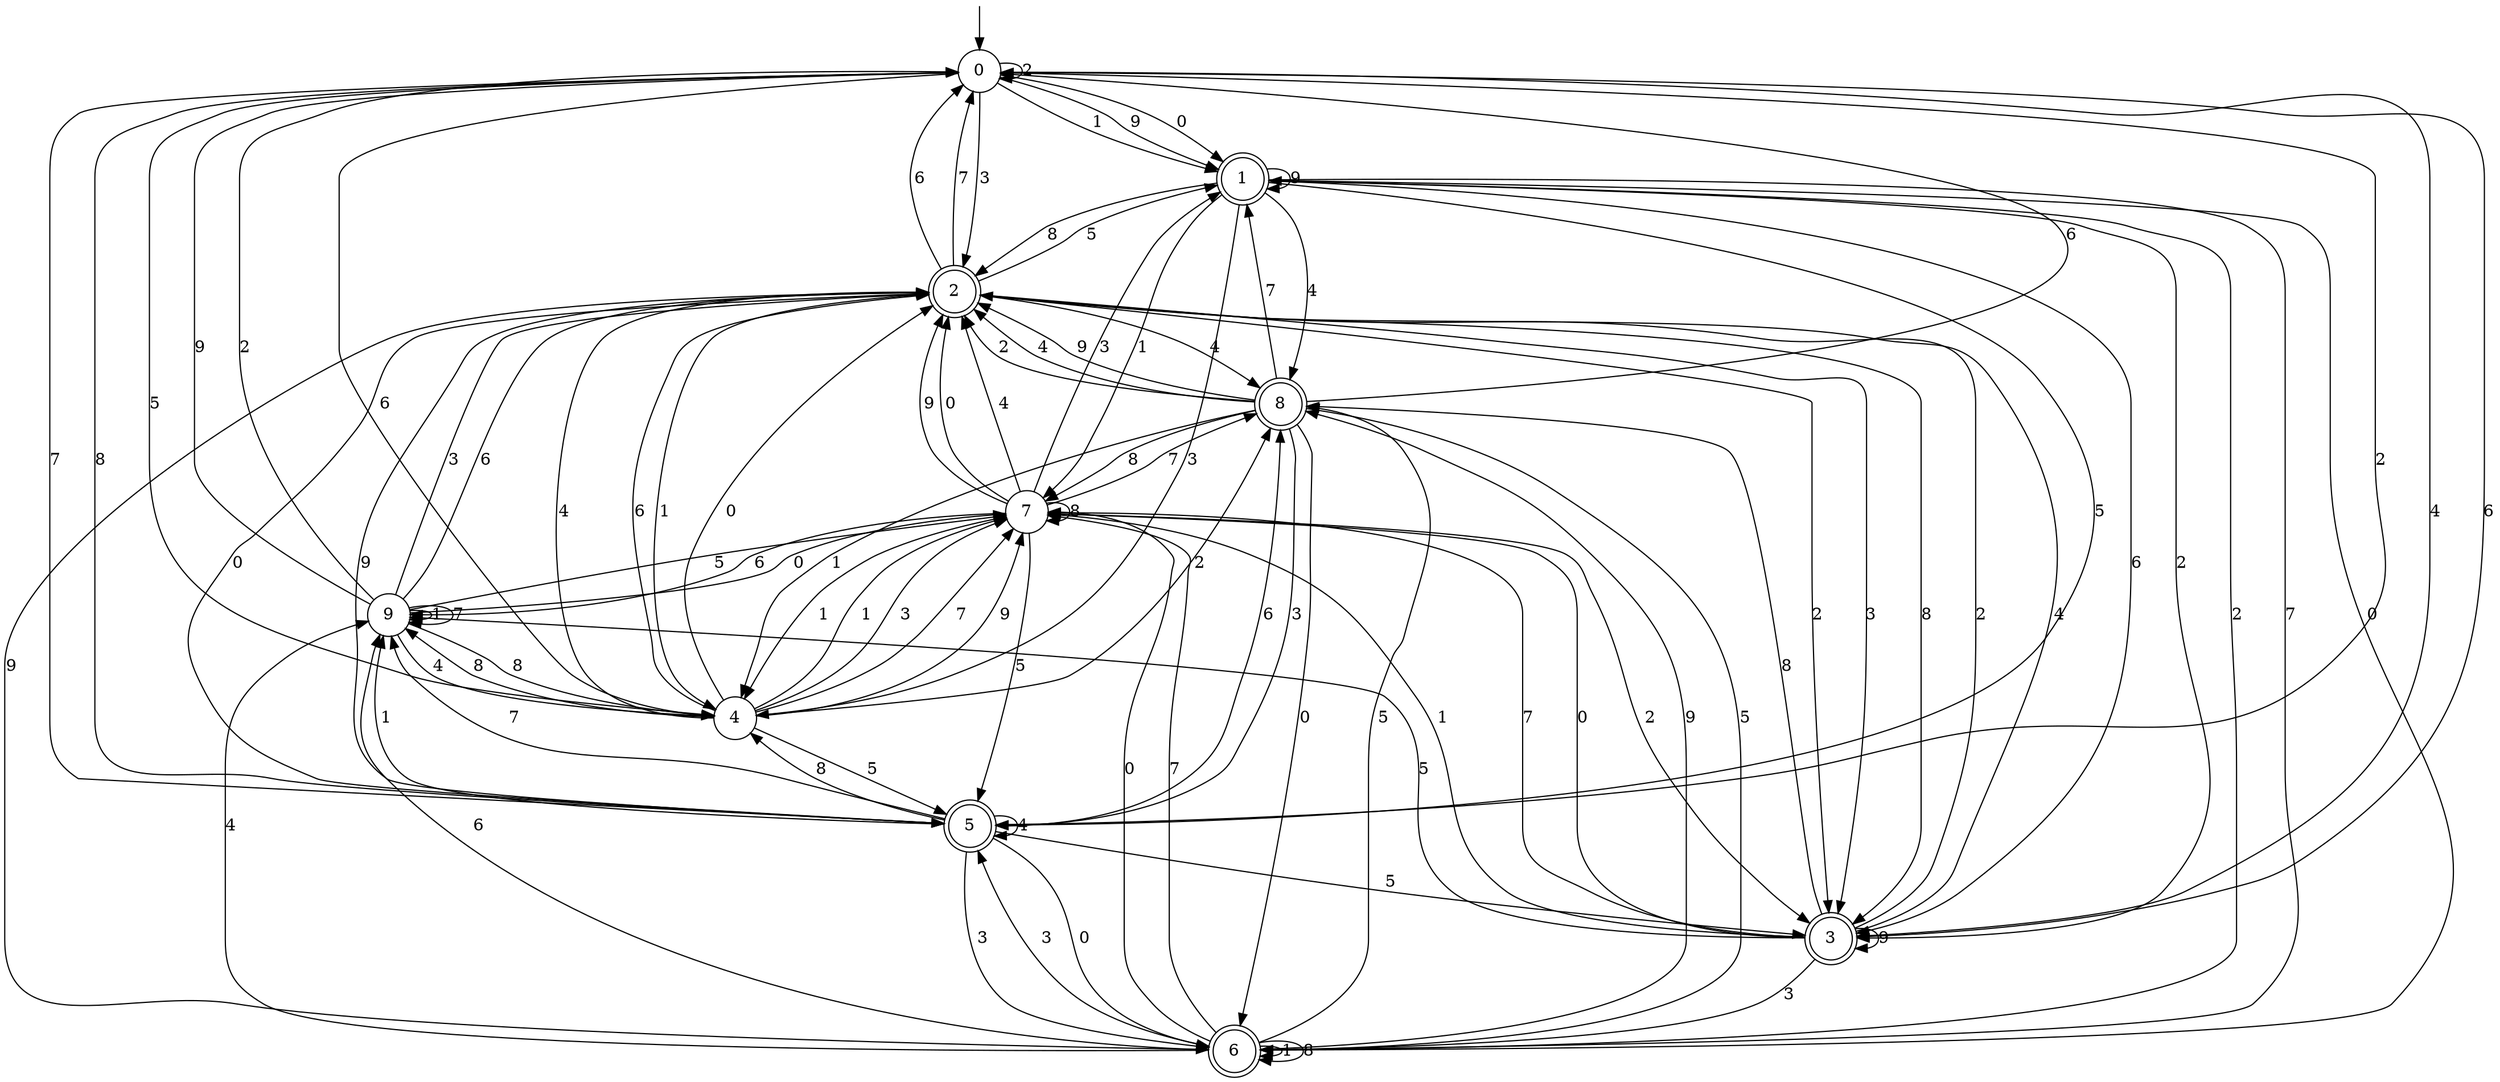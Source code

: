 digraph g {

	s0 [shape="circle" label="0"];
	s1 [shape="doublecircle" label="1"];
	s2 [shape="doublecircle" label="2"];
	s3 [shape="doublecircle" label="3"];
	s4 [shape="circle" label="4"];
	s5 [shape="doublecircle" label="5"];
	s6 [shape="doublecircle" label="6"];
	s7 [shape="circle" label="7"];
	s8 [shape="doublecircle" label="8"];
	s9 [shape="circle" label="9"];
	s0 -> s1 [label="0"];
	s0 -> s1 [label="1"];
	s0 -> s0 [label="2"];
	s0 -> s2 [label="3"];
	s0 -> s3 [label="4"];
	s0 -> s4 [label="5"];
	s0 -> s4 [label="6"];
	s0 -> s5 [label="7"];
	s0 -> s5 [label="8"];
	s0 -> s1 [label="9"];
	s1 -> s6 [label="0"];
	s1 -> s7 [label="1"];
	s1 -> s3 [label="2"];
	s1 -> s4 [label="3"];
	s1 -> s8 [label="4"];
	s1 -> s5 [label="5"];
	s1 -> s3 [label="6"];
	s1 -> s6 [label="7"];
	s1 -> s2 [label="8"];
	s1 -> s1 [label="9"];
	s2 -> s5 [label="0"];
	s2 -> s4 [label="1"];
	s2 -> s3 [label="2"];
	s2 -> s3 [label="3"];
	s2 -> s8 [label="4"];
	s2 -> s1 [label="5"];
	s2 -> s0 [label="6"];
	s2 -> s0 [label="7"];
	s2 -> s3 [label="8"];
	s2 -> s6 [label="9"];
	s3 -> s7 [label="0"];
	s3 -> s7 [label="1"];
	s3 -> s2 [label="2"];
	s3 -> s6 [label="3"];
	s3 -> s2 [label="4"];
	s3 -> s9 [label="5"];
	s3 -> s0 [label="6"];
	s3 -> s7 [label="7"];
	s3 -> s8 [label="8"];
	s3 -> s3 [label="9"];
	s4 -> s2 [label="0"];
	s4 -> s7 [label="1"];
	s4 -> s8 [label="2"];
	s4 -> s7 [label="3"];
	s4 -> s2 [label="4"];
	s4 -> s5 [label="5"];
	s4 -> s2 [label="6"];
	s4 -> s7 [label="7"];
	s4 -> s9 [label="8"];
	s4 -> s7 [label="9"];
	s5 -> s6 [label="0"];
	s5 -> s9 [label="1"];
	s5 -> s0 [label="2"];
	s5 -> s6 [label="3"];
	s5 -> s5 [label="4"];
	s5 -> s3 [label="5"];
	s5 -> s8 [label="6"];
	s5 -> s9 [label="7"];
	s5 -> s4 [label="8"];
	s5 -> s2 [label="9"];
	s6 -> s7 [label="0"];
	s6 -> s6 [label="1"];
	s6 -> s1 [label="2"];
	s6 -> s5 [label="3"];
	s6 -> s9 [label="4"];
	s6 -> s8 [label="5"];
	s6 -> s9 [label="6"];
	s6 -> s7 [label="7"];
	s6 -> s6 [label="8"];
	s6 -> s8 [label="9"];
	s7 -> s2 [label="0"];
	s7 -> s4 [label="1"];
	s7 -> s3 [label="2"];
	s7 -> s1 [label="3"];
	s7 -> s2 [label="4"];
	s7 -> s5 [label="5"];
	s7 -> s9 [label="6"];
	s7 -> s8 [label="7"];
	s7 -> s7 [label="8"];
	s7 -> s2 [label="9"];
	s8 -> s6 [label="0"];
	s8 -> s4 [label="1"];
	s8 -> s2 [label="2"];
	s8 -> s5 [label="3"];
	s8 -> s2 [label="4"];
	s8 -> s6 [label="5"];
	s8 -> s0 [label="6"];
	s8 -> s1 [label="7"];
	s8 -> s7 [label="8"];
	s8 -> s2 [label="9"];
	s9 -> s7 [label="0"];
	s9 -> s9 [label="1"];
	s9 -> s0 [label="2"];
	s9 -> s2 [label="3"];
	s9 -> s4 [label="4"];
	s9 -> s7 [label="5"];
	s9 -> s2 [label="6"];
	s9 -> s9 [label="7"];
	s9 -> s4 [label="8"];
	s9 -> s0 [label="9"];

__start0 [label="" shape="none" width="0" height="0"];
__start0 -> s0;

}

